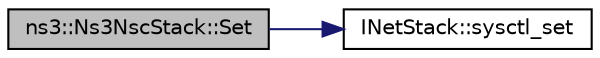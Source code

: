 digraph "ns3::Ns3NscStack::Set"
{
 // LATEX_PDF_SIZE
  edge [fontname="Helvetica",fontsize="10",labelfontname="Helvetica",labelfontsize="10"];
  node [fontname="Helvetica",fontsize="10",shape=record];
  rankdir="LR";
  Node1 [label="ns3::Ns3NscStack::Set",height=0.2,width=0.4,color="black", fillcolor="grey75", style="filled", fontcolor="black",tooltip="Set an attribute."];
  Node1 -> Node2 [color="midnightblue",fontsize="10",style="solid",fontname="Helvetica"];
  Node2 [label="INetStack::sysctl_set",height=0.2,width=0.4,color="black", fillcolor="white", style="filled",URL="$struct_i_net_stack.html#ad237b6c2a8d492e07fbb6db85feabdda",tooltip="Set system parameters using sysctl."];
}
